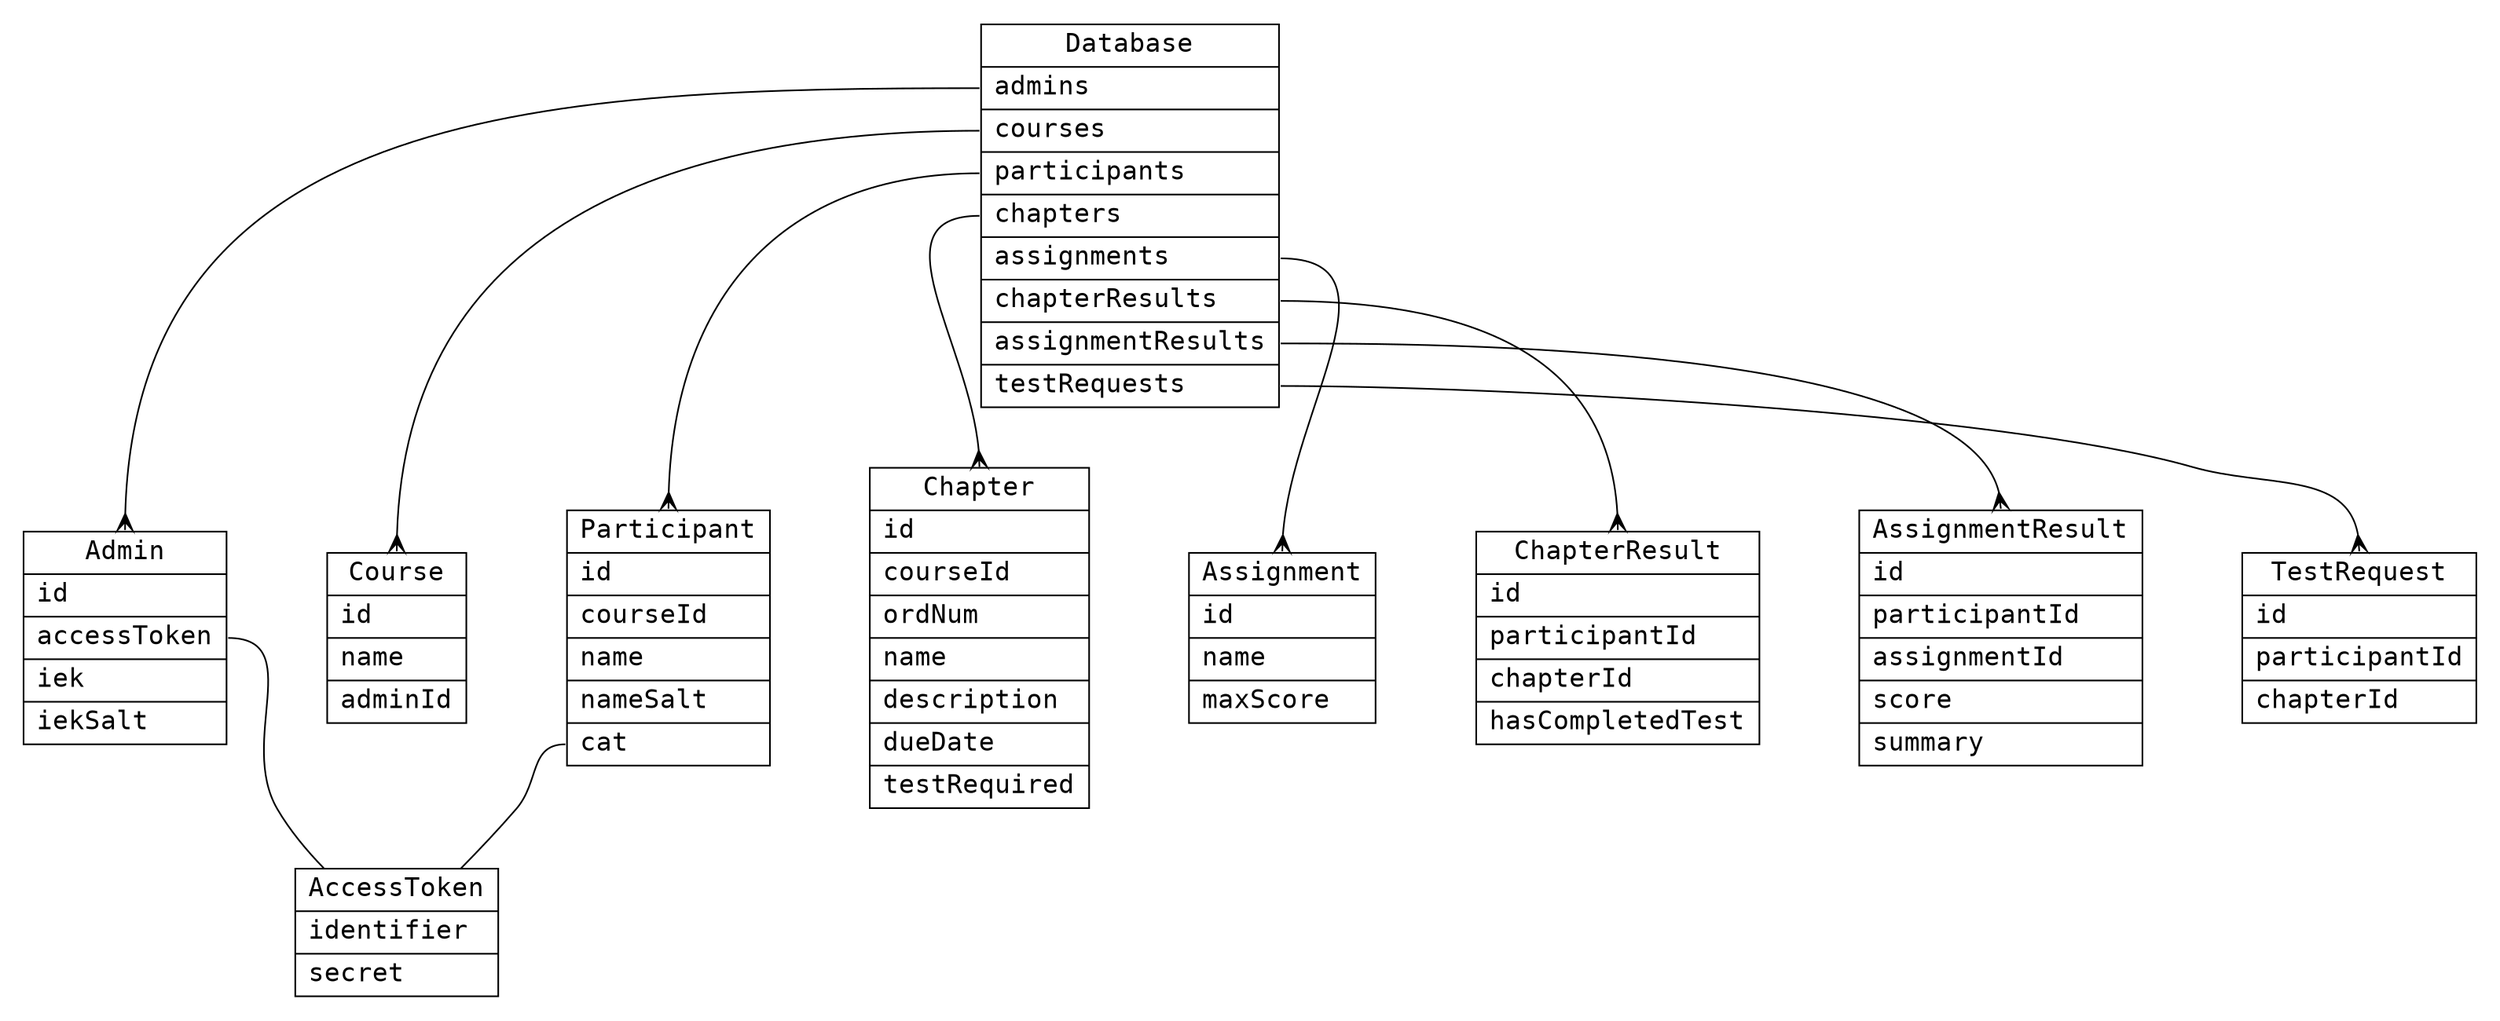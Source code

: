 digraph G {
    graph [pad=".2",nodesep=".85",ranksep=".5"]
    fontname="monospace"
	fontsize=16

	node [
    	fontname="monospace"
		fontsize=16
		shape="record"
	]

	edge [
    	fontname="monospace"
		fontsize=16
	]



	Database [
		label="{\N
		|<admins> admins\l
		|<courses> courses\l
		|<participants> participants\l
		|<chapters> chapters\l
		|<assignments> assignments\l
		|<chapterResults> chapterResults\l
		|<assignmentResults> assignmentResults\l
		|<testRequests> testRequests\l
		}"
	]

	Admin [
		label="{\N
		|<id> id\l
		|<accessToken> accessToken\l
		|iek\l
		|iekSalt\l
		}"
	]
	
	Course [
		label="{\N
		|<id> id\l
		|name\l
		|<adminId> adminId\l
		}"
	]

	Participant [
		label="{\N
		|<id> id\l
		|<courseId> courseId\l
		|name\l
		|nameSalt\l
		|<cat> cat\l
		}"
	]

	Chapter [
		label="{\N
		|<id> id\l
		|<courseId> courseId\l
		|ordNum\l
		|name\l
		|description\l
		|dueDate\l
		|testRequired\l
		}"
	]

	Assignment [
		label="{\N
		|<id> id\l
		|name\l
		|maxScore\l
		}"
	]

	ChapterResult [
		label="{\N
		|<id> id\l
		|<participantId> participantId\l
		|<chapterId> chapterId\l
		|hasCompletedTest\l
		}"
	]

	AssignmentResult [
		label="{\N
		|<id> id\l
		|<participantId> participantId\l
		|<assignmentId> assignmentId\l
		|score\l
		|summary\l
		}"
	]

	TestRequest [
		label="{\N
		|<id> id\l
		|<participantId> participantId\l
		|<chapterId> chapterId\l
		}"
	]

	AccessToken [
		label="{\N
		|identifier\l
		|secret\l
		}"
	]



	Database:admins -> Admin:n [arrowhead="crow"]
	Database:courses -> Course:n [arrowhead="crow"]
	Database:participants -> Participant:n [arrowhead="crow"]
	Database:chapters -> Chapter:n [arrowhead="crow"]
	Database:assignments -> Assignment:n [arrowhead="crow"]
	Database:chapterResults -> ChapterResult:n [arrowhead="crow"]
	Database:assignmentResults -> AssignmentResult:n [arrowhead="crow"]
	Database:testRequests -> TestRequest:n [arrowhead="crow"]

	Admin:accessToken -> AccessToken [arrowhead="none"]
	Participant:cat -> AccessToken [arrowhead="none"]
}
